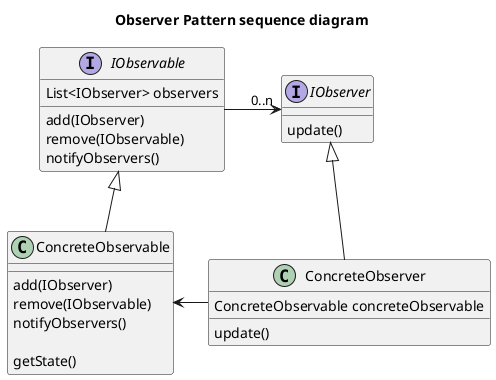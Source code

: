 @startuml Observer Pattern class diagram
title Observer Pattern sequence diagram
interface IObservable {
    List<IObserver> observers

    add(IObserver)
    remove(IObservable)
    notifyObservers()
}

interface IObserver {
    update()
}

class ConcreteObservable {
    add(IObserver)
    remove(IObservable)
    notifyObservers()

    getState()
}

class ConcreteObserver {
    ConcreteObservable concreteObservable
    
    update()
}

IObservable -> "0..n" IObserver
IObservable <|-- ConcreteObservable
IObserver <|-- ConcreteObserver
ConcreteObservable <- ConcreteObserver
@enduml